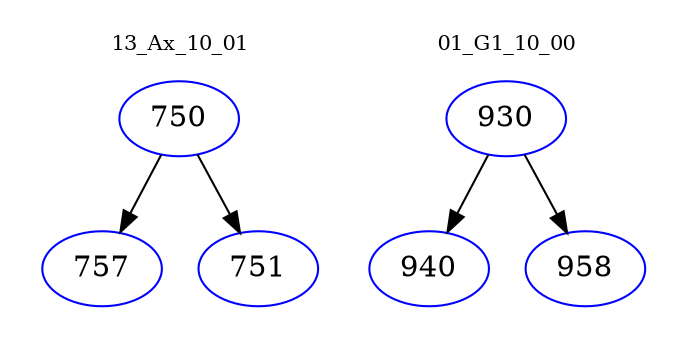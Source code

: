 digraph{
subgraph cluster_0 {
color = white
label = "13_Ax_10_01";
fontsize=10;
T0_750 [label="750", color="blue"]
T0_750 -> T0_757 [color="black"]
T0_757 [label="757", color="blue"]
T0_750 -> T0_751 [color="black"]
T0_751 [label="751", color="blue"]
}
subgraph cluster_1 {
color = white
label = "01_G1_10_00";
fontsize=10;
T1_930 [label="930", color="blue"]
T1_930 -> T1_940 [color="black"]
T1_940 [label="940", color="blue"]
T1_930 -> T1_958 [color="black"]
T1_958 [label="958", color="blue"]
}
}
